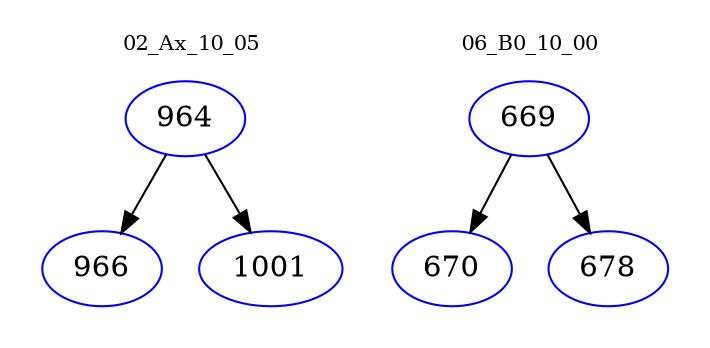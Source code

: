 digraph{
subgraph cluster_0 {
color = white
label = "02_Ax_10_05";
fontsize=10;
T0_964 [label="964", color="blue"]
T0_964 -> T0_966 [color="black"]
T0_966 [label="966", color="blue"]
T0_964 -> T0_1001 [color="black"]
T0_1001 [label="1001", color="blue"]
}
subgraph cluster_1 {
color = white
label = "06_B0_10_00";
fontsize=10;
T1_669 [label="669", color="blue"]
T1_669 -> T1_670 [color="black"]
T1_670 [label="670", color="blue"]
T1_669 -> T1_678 [color="black"]
T1_678 [label="678", color="blue"]
}
}
